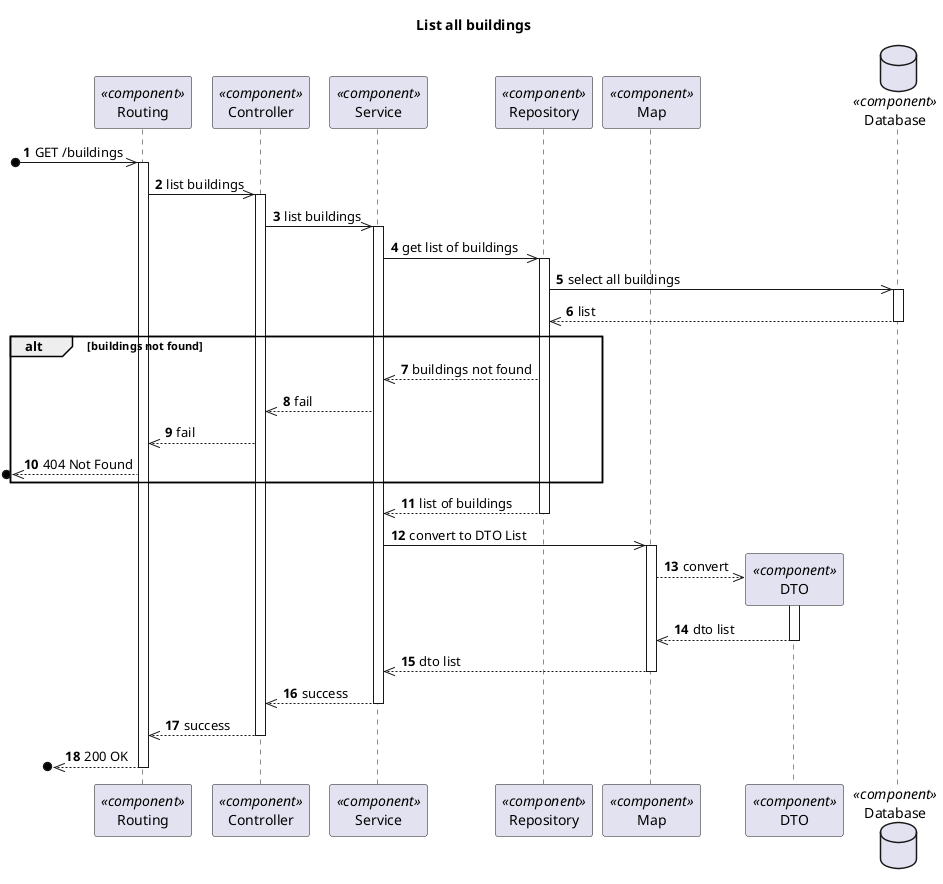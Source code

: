 @startuml Process View - Level 3

autonumber
skinparam packageStyle rect

title List all buildings

participant "Routing" as routing <<component>>
participant "Controller" as controller <<component>>
participant "Service" as service <<component>>
participant "Repository" as passagewayrepo <<component>>
participant "Map" as map <<component>>
participant "DTO" as dto <<component>>
database "Database" as db <<component>>

?o->> routing : GET /buildings
activate routing
routing ->> controller : list buildings

activate controller
controller ->> service : list buildings

activate service
service ->> passagewayrepo : get list of buildings

activate passagewayrepo
passagewayrepo ->> db : select all buildings
activate db
db -->> passagewayrepo : list
deactivate db

alt buildings not found
    passagewayrepo -->> service : buildings not found
    service -->> controller : fail
    controller -->> routing : fail
    ?o<<-- routing : 404 Not Found
end alt

passagewayrepo -->> service : list of buildings
deactivate passagewayrepo

service ->> map : convert to DTO List
activate map

map -->> dto** : convert
activate dto

dto -->> map : dto list
deactivate dto

map -->> service : dto list
deactivate map

service -->> controller : success
deactivate service

controller -->> routing : success
deactivate controller

?o<<-- routing : 200 OK
deactivate routing

@enduml
